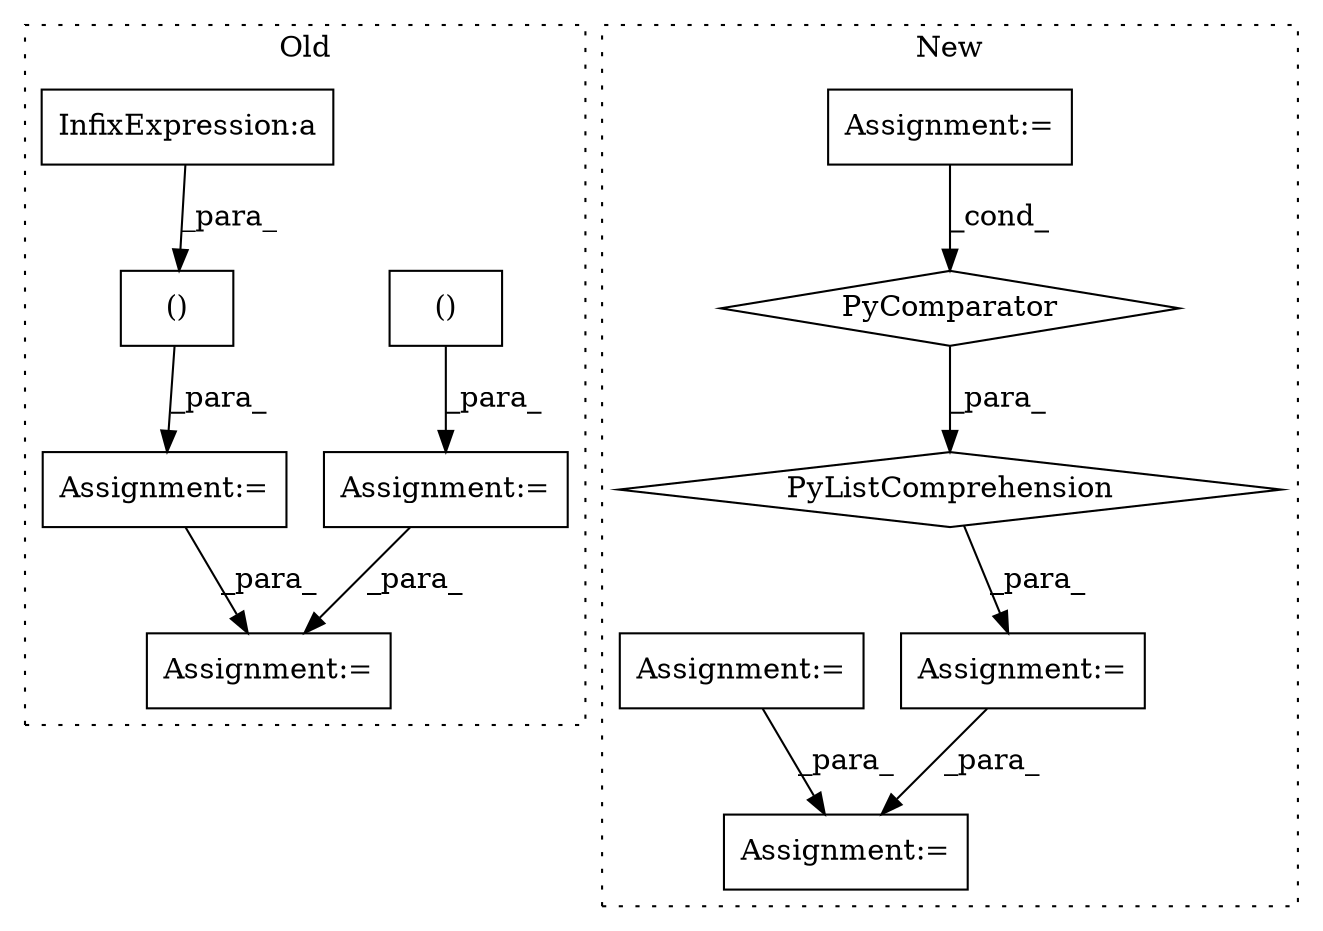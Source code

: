 digraph G {
subgraph cluster0 {
1 [label="()" a="106" s="482" l="17" shape="box"];
6 [label="Assignment:=" a="7" s="888" l="1" shape="box"];
9 [label="Assignment:=" a="7" s="662" l="1" shape="box"];
10 [label="Assignment:=" a="7" s="445" l="1" shape="box"];
11 [label="()" a="106" s="698" l="30" shape="box"];
12 [label="InfixExpression:a" a="27" s="721" l="3" shape="box"];
label = "Old";
style="dotted";
}
subgraph cluster1 {
2 [label="PyComparator" a="113" s="296" l="23" shape="diamond"];
3 [label="Assignment:=" a="7" s="296" l="23" shape="box"];
4 [label="PyListComprehension" a="109" s="228" l="99" shape="diamond"];
5 [label="Assignment:=" a="7" s="667" l="1" shape="box"];
7 [label="Assignment:=" a="7" s="216" l="12" shape="box"];
8 [label="Assignment:=" a="7" s="590" l="1" shape="box"];
label = "New";
style="dotted";
}
1 -> 10 [label="_para_"];
2 -> 4 [label="_para_"];
3 -> 2 [label="_cond_"];
4 -> 7 [label="_para_"];
7 -> 5 [label="_para_"];
8 -> 5 [label="_para_"];
9 -> 6 [label="_para_"];
10 -> 6 [label="_para_"];
11 -> 9 [label="_para_"];
12 -> 11 [label="_para_"];
}